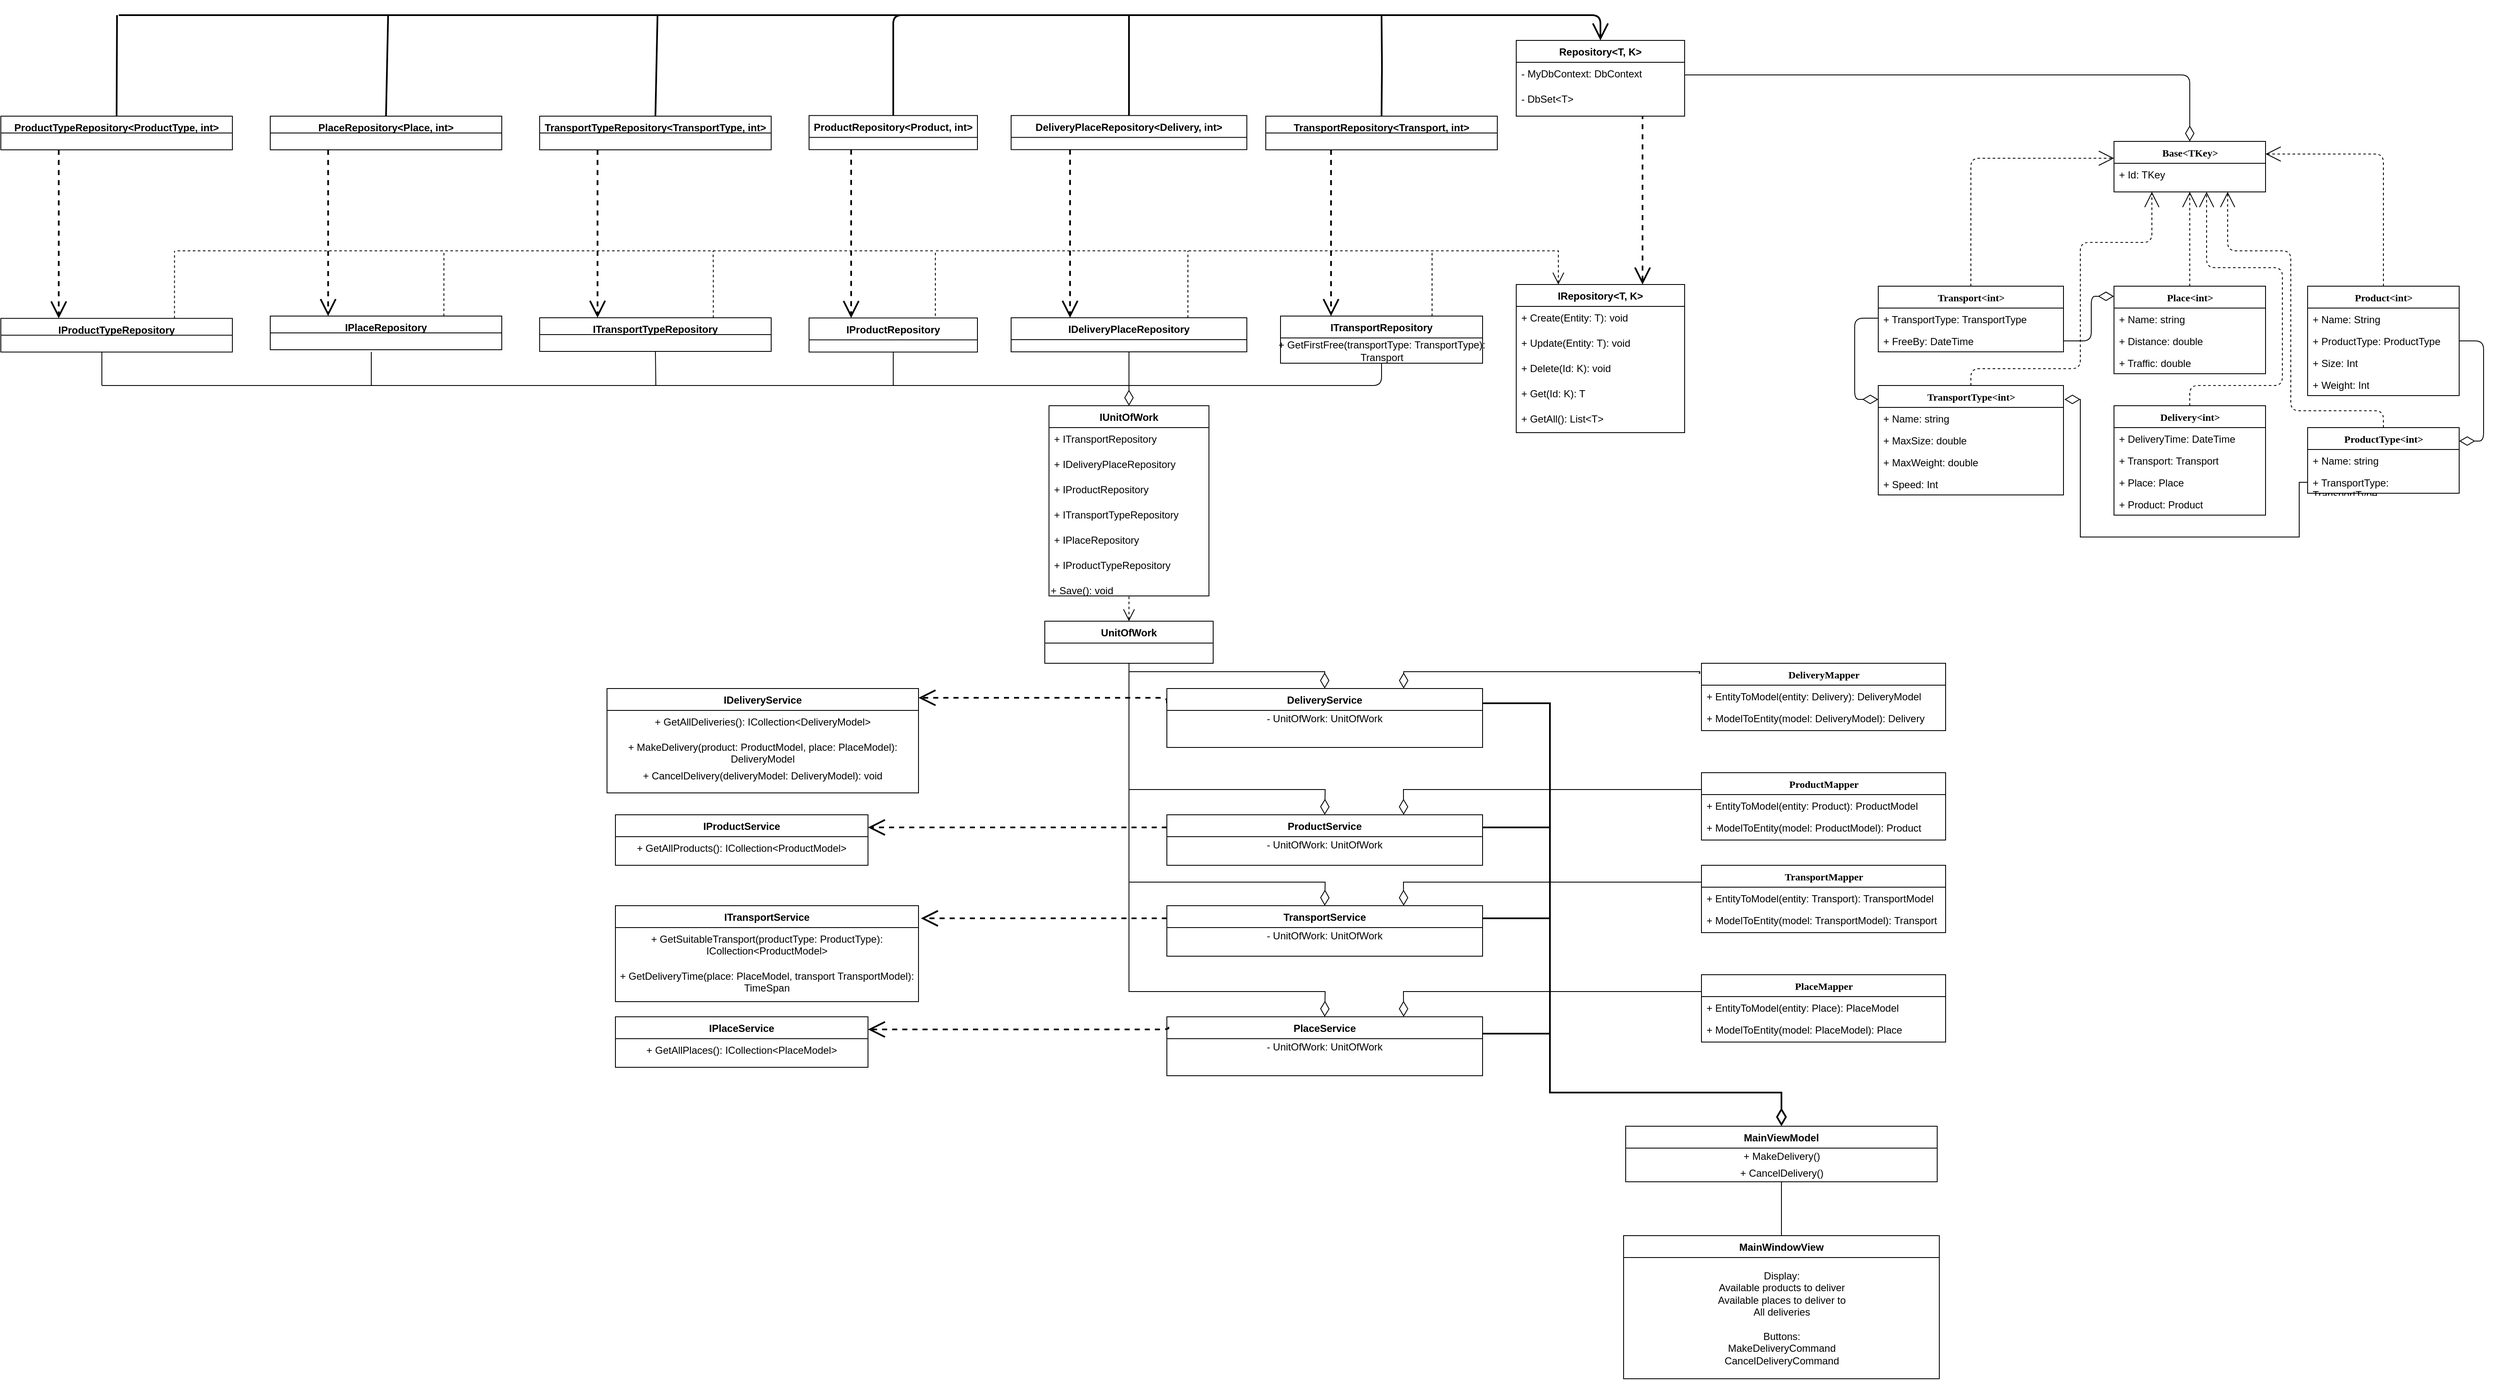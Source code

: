 <mxfile version="14.9.8" type="device"><diagram name="Page-1" id="9f46799a-70d6-7492-0946-bef42562c5a5"><mxGraphModel dx="3550" dy="764" grid="1" gridSize="10" guides="1" tooltips="1" connect="1" arrows="1" fold="1" page="1" pageScale="1" pageWidth="1100" pageHeight="850" background="none" math="0" shadow="0"><root><mxCell id="0"/><mxCell id="1" parent="0"/><mxCell id="CszDxVDu-EJz-uLOIOph-14" style="edgeStyle=orthogonalEdgeStyle;rounded=0;orthogonalLoop=1;jettySize=auto;html=1;exitX=0.5;exitY=0;exitDx=0;exitDy=0;entryX=0.5;entryY=1;entryDx=0;entryDy=0;startArrow=diamondThin;startFill=0;endArrow=open;endFill=0;" parent="1" edge="1"><mxGeometry relative="1" as="geometry"><mxPoint x="-2005" y="460" as="targetPoint"/></mxGeometry></mxCell><mxCell id="F6Fm4Sf8Li331SLTaKln-48" style="edgeStyle=orthogonalEdgeStyle;rounded=1;orthogonalLoop=1;jettySize=auto;html=1;startArrow=diamondThin;startFill=0;endArrow=none;endFill=0;startSize=16;endSize=16;strokeWidth=1;entryX=1;entryY=0.5;entryDx=0;entryDy=0;" parent="1" source="78961159f06e98e8-43" target="F6Fm4Sf8Li331SLTaKln-41" edge="1"><mxGeometry relative="1" as="geometry"><mxPoint x="600" y="260" as="targetPoint"/></mxGeometry></mxCell><mxCell id="78961159f06e98e8-43" value="Base&amp;lt;TKey&amp;gt;" style="swimlane;html=1;fontStyle=1;align=center;verticalAlign=top;childLayout=stackLayout;horizontal=1;startSize=26;horizontalStack=0;resizeParent=1;resizeLast=0;collapsible=1;marginBottom=0;swimlaneFillColor=#ffffff;rounded=0;shadow=0;comic=0;labelBackgroundColor=none;strokeWidth=1;fillColor=none;fontFamily=Verdana;fontSize=12" parent="1" vertex="1"><mxGeometry x="510" y="310" width="180" height="60" as="geometry"/></mxCell><mxCell id="78961159f06e98e8-44" value="+ Id: TKey" style="text;html=1;strokeColor=none;fillColor=none;align=left;verticalAlign=top;spacingLeft=4;spacingRight=4;whiteSpace=wrap;overflow=hidden;rotatable=0;points=[[0,0.5],[1,0.5]];portConstraint=eastwest;" parent="78961159f06e98e8-43" vertex="1"><mxGeometry y="26" width="180" height="26" as="geometry"/></mxCell><mxCell id="78961159f06e98e8-56" value="&lt;i&gt;&lt;span style=&quot;font-weight: normal&quot;&gt;&lt;/span&gt;&lt;/i&gt;ProductType&amp;lt;int&amp;gt;" style="swimlane;html=1;fontStyle=1;align=center;verticalAlign=top;childLayout=stackLayout;horizontal=1;startSize=26;horizontalStack=0;resizeParent=1;resizeLast=0;collapsible=1;marginBottom=0;swimlaneFillColor=#ffffff;rounded=0;shadow=0;comic=0;labelBackgroundColor=none;strokeWidth=1;fillColor=none;fontFamily=Verdana;fontSize=12" parent="1" vertex="1"><mxGeometry x="740" y="650" width="180" height="78" as="geometry"><mxRectangle x="1000" y="510" width="170" height="26" as="alternateBounds"/></mxGeometry></mxCell><mxCell id="4Lwz7xThkwyXg-fqOXJr-8" value="+ Name: string" style="text;html=1;strokeColor=none;fillColor=none;align=left;verticalAlign=top;spacingLeft=4;spacingRight=4;whiteSpace=wrap;overflow=hidden;rotatable=0;points=[[0,0.5],[1,0.5]];portConstraint=eastwest;" parent="78961159f06e98e8-56" vertex="1"><mxGeometry y="26" width="180" height="26" as="geometry"/></mxCell><mxCell id="4Lwz7xThkwyXg-fqOXJr-9" value="+ TransportType: TransportType" style="text;html=1;strokeColor=none;fillColor=none;align=left;verticalAlign=top;spacingLeft=4;spacingRight=4;whiteSpace=wrap;overflow=hidden;rotatable=0;points=[[0,0.5],[1,0.5]];portConstraint=eastwest;" parent="78961159f06e98e8-56" vertex="1"><mxGeometry y="52" width="180" height="26" as="geometry"/></mxCell><mxCell id="78961159f06e98e8-128" style="edgeStyle=orthogonalEdgeStyle;html=1;labelBackgroundColor=none;startFill=0;startSize=8;endArrow=open;endFill=0;endSize=16;fontFamily=Verdana;fontSize=12;dashed=1;exitX=0.5;exitY=0;exitDx=0;exitDy=0;" parent="1" source="78961159f06e98e8-82" target="78961159f06e98e8-43" edge="1"><mxGeometry relative="1" as="geometry"><Array as="points"><mxPoint x="340" y="330"/></Array></mxGeometry></mxCell><mxCell id="78961159f06e98e8-82" value="Transport&amp;lt;int&amp;gt;" style="swimlane;html=1;fontStyle=1;align=center;verticalAlign=top;childLayout=stackLayout;horizontal=1;startSize=26;horizontalStack=0;resizeParent=1;resizeLast=0;collapsible=1;marginBottom=0;swimlaneFillColor=#ffffff;rounded=0;shadow=0;comic=0;labelBackgroundColor=none;strokeWidth=1;fillColor=none;fontFamily=Verdana;fontSize=12" parent="1" vertex="1"><mxGeometry x="230" y="482" width="220" height="78" as="geometry"/></mxCell><mxCell id="78961159f06e98e8-83" value="+ TransportType: TransportType" style="text;html=1;strokeColor=none;fillColor=none;align=left;verticalAlign=top;spacingLeft=4;spacingRight=4;whiteSpace=wrap;overflow=hidden;rotatable=0;points=[[0,0.5],[1,0.5]];portConstraint=eastwest;" parent="78961159f06e98e8-82" vertex="1"><mxGeometry y="26" width="220" height="26" as="geometry"/></mxCell><mxCell id="CszDxVDu-EJz-uLOIOph-9" value="+ FreeBy: DateTime" style="text;html=1;strokeColor=none;fillColor=none;align=left;verticalAlign=top;spacingLeft=4;spacingRight=4;whiteSpace=wrap;overflow=hidden;rotatable=0;points=[[0,0.5],[1,0.5]];portConstraint=eastwest;" parent="78961159f06e98e8-82" vertex="1"><mxGeometry y="52" width="220" height="26" as="geometry"/></mxCell><mxCell id="78961159f06e98e8-127" style="edgeStyle=orthogonalEdgeStyle;html=1;labelBackgroundColor=none;startFill=0;startSize=8;endArrow=open;endFill=0;endSize=16;fontFamily=Verdana;fontSize=12;dashed=1;entryX=1;entryY=0.25;entryDx=0;entryDy=0;" parent="1" source="78961159f06e98e8-95" target="78961159f06e98e8-43" edge="1"><mxGeometry relative="1" as="geometry"><Array as="points"><mxPoint x="830" y="325"/></Array></mxGeometry></mxCell><mxCell id="78961159f06e98e8-95" value="Product&amp;lt;int&amp;gt;" style="swimlane;html=1;fontStyle=1;align=center;verticalAlign=top;childLayout=stackLayout;horizontal=1;startSize=26;horizontalStack=0;resizeParent=1;resizeLast=0;collapsible=1;marginBottom=0;swimlaneFillColor=#ffffff;rounded=0;shadow=0;comic=0;labelBackgroundColor=none;strokeWidth=1;fillColor=none;fontFamily=Verdana;fontSize=12" parent="1" vertex="1"><mxGeometry x="740" y="482" width="180" height="130" as="geometry"/></mxCell><mxCell id="78961159f06e98e8-96" value="+ Name: String" style="text;html=1;strokeColor=none;fillColor=none;align=left;verticalAlign=top;spacingLeft=4;spacingRight=4;whiteSpace=wrap;overflow=hidden;rotatable=0;points=[[0,0.5],[1,0.5]];portConstraint=eastwest;" parent="78961159f06e98e8-95" vertex="1"><mxGeometry y="26" width="180" height="26" as="geometry"/></mxCell><mxCell id="F6Fm4Sf8Li331SLTaKln-7" value="+ ProductType: ProductType" style="text;html=1;strokeColor=none;fillColor=none;align=left;verticalAlign=top;spacingLeft=4;spacingRight=4;whiteSpace=wrap;overflow=hidden;rotatable=0;points=[[0,0.5],[1,0.5]];portConstraint=eastwest;" parent="78961159f06e98e8-95" vertex="1"><mxGeometry y="52" width="180" height="26" as="geometry"/></mxCell><mxCell id="78961159f06e98e8-97" value="+ Size: Int" style="text;html=1;strokeColor=none;fillColor=none;align=left;verticalAlign=top;spacingLeft=4;spacingRight=4;whiteSpace=wrap;overflow=hidden;rotatable=0;points=[[0,0.5],[1,0.5]];portConstraint=eastwest;" parent="78961159f06e98e8-95" vertex="1"><mxGeometry y="78" width="180" height="26" as="geometry"/></mxCell><mxCell id="78961159f06e98e8-98" value="+ Weight: Int" style="text;html=1;strokeColor=none;fillColor=none;align=left;verticalAlign=top;spacingLeft=4;spacingRight=4;whiteSpace=wrap;overflow=hidden;rotatable=0;points=[[0,0.5],[1,0.5]];portConstraint=eastwest;" parent="78961159f06e98e8-95" vertex="1"><mxGeometry y="104" width="180" height="26" as="geometry"/></mxCell><mxCell id="F6Fm4Sf8Li331SLTaKln-13" style="edgeStyle=orthogonalEdgeStyle;rounded=1;orthogonalLoop=1;jettySize=auto;html=1;startArrow=diamondThin;startFill=0;endSize=16;endArrow=none;endFill=0;startSize=16;exitX=1.006;exitY=0.123;exitDx=0;exitDy=0;exitPerimeter=0;entryX=1;entryY=0.5;entryDx=0;entryDy=0;" parent="1" target="F6Fm4Sf8Li331SLTaKln-7" edge="1"><mxGeometry relative="1" as="geometry"><mxPoint x="920.08" y="665.99" as="sourcePoint"/><mxPoint x="919" y="521" as="targetPoint"/><Array as="points"><mxPoint x="949" y="666"/><mxPoint x="949" y="547"/></Array></mxGeometry></mxCell><mxCell id="F6Fm4Sf8Li331SLTaKln-24" style="edgeStyle=orthogonalEdgeStyle;rounded=1;orthogonalLoop=1;jettySize=auto;html=1;startArrow=diamondThin;startFill=0;endArrow=none;endFill=0;startSize=16;endSize=16;exitX=0;exitY=0.127;exitDx=0;exitDy=0;exitPerimeter=0;" parent="1" source="F6Fm4Sf8Li331SLTaKln-17" edge="1"><mxGeometry relative="1" as="geometry"><mxPoint x="251" y="744" as="sourcePoint"/><mxPoint x="230" y="520" as="targetPoint"/><Array as="points"><mxPoint x="202" y="617"/><mxPoint x="202" y="520"/></Array></mxGeometry></mxCell><mxCell id="F6Fm4Sf8Li331SLTaKln-17" value="&lt;i&gt;&lt;span style=&quot;font-weight: normal&quot;&gt;&lt;/span&gt;&lt;/i&gt;TransportType&amp;lt;int&amp;gt;" style="swimlane;html=1;fontStyle=1;align=center;verticalAlign=top;childLayout=stackLayout;horizontal=1;startSize=26;horizontalStack=0;resizeParent=1;resizeLast=0;collapsible=1;marginBottom=0;swimlaneFillColor=#ffffff;rounded=0;shadow=0;comic=0;labelBackgroundColor=none;strokeWidth=1;fillColor=none;fontFamily=Verdana;fontSize=12" parent="1" vertex="1"><mxGeometry x="230" y="600" width="220" height="130" as="geometry"><mxRectangle x="1000" y="510" width="170" height="26" as="alternateBounds"/></mxGeometry></mxCell><mxCell id="4Lwz7xThkwyXg-fqOXJr-11" value="+ Name: string" style="text;html=1;strokeColor=none;fillColor=none;align=left;verticalAlign=top;spacingLeft=4;spacingRight=4;whiteSpace=wrap;overflow=hidden;rotatable=0;points=[[0,0.5],[1,0.5]];portConstraint=eastwest;" parent="F6Fm4Sf8Li331SLTaKln-17" vertex="1"><mxGeometry y="26" width="220" height="26" as="geometry"/></mxCell><mxCell id="4Lwz7xThkwyXg-fqOXJr-6" value="+ MaxSize: double" style="text;html=1;strokeColor=none;fillColor=none;align=left;verticalAlign=top;spacingLeft=4;spacingRight=4;whiteSpace=wrap;overflow=hidden;rotatable=0;points=[[0,0.5],[1,0.5]];portConstraint=eastwest;" parent="F6Fm4Sf8Li331SLTaKln-17" vertex="1"><mxGeometry y="52" width="220" height="26" as="geometry"/></mxCell><mxCell id="4Lwz7xThkwyXg-fqOXJr-4" value="+ MaxWeight: double" style="text;html=1;strokeColor=none;fillColor=none;align=left;verticalAlign=top;spacingLeft=4;spacingRight=4;whiteSpace=wrap;overflow=hidden;rotatable=0;points=[[0,0.5],[1,0.5]];portConstraint=eastwest;" parent="F6Fm4Sf8Li331SLTaKln-17" vertex="1"><mxGeometry y="78" width="220" height="26" as="geometry"/></mxCell><mxCell id="4Lwz7xThkwyXg-fqOXJr-5" value="+ Speed: Int" style="text;html=1;strokeColor=none;fillColor=none;align=left;verticalAlign=top;spacingLeft=4;spacingRight=4;whiteSpace=wrap;overflow=hidden;rotatable=0;points=[[0,0.5],[1,0.5]];portConstraint=eastwest;" parent="F6Fm4Sf8Li331SLTaKln-17" vertex="1"><mxGeometry y="104" width="220" height="26" as="geometry"/></mxCell><mxCell id="F6Fm4Sf8Li331SLTaKln-32" style="edgeStyle=orthogonalEdgeStyle;rounded=1;orthogonalLoop=1;jettySize=auto;html=1;exitX=0.5;exitY=0;exitDx=0;exitDy=0;startArrow=none;startFill=0;endArrow=open;endFill=0;startSize=16;endSize=16;dashed=1;" parent="1" source="F6Fm4Sf8Li331SLTaKln-25" edge="1"><mxGeometry relative="1" as="geometry"><mxPoint x="600" y="370" as="targetPoint"/><Array as="points"><mxPoint x="600" y="390"/><mxPoint x="600" y="390"/></Array></mxGeometry></mxCell><mxCell id="F6Fm4Sf8Li331SLTaKln-39" style="edgeStyle=orthogonalEdgeStyle;rounded=1;orthogonalLoop=1;jettySize=auto;html=1;startArrow=diamondThin;startFill=0;endArrow=none;endFill=0;startSize=16;endSize=16;strokeWidth=1;exitX=-0.017;exitY=0.154;exitDx=0;exitDy=0;exitPerimeter=0;" parent="1" edge="1"><mxGeometry relative="1" as="geometry"><mxPoint x="450" y="547" as="targetPoint"/><mxPoint x="509.94" y="494.012" as="sourcePoint"/><Array as="points"><mxPoint x="483" y="494"/><mxPoint x="483" y="547"/></Array></mxGeometry></mxCell><mxCell id="F6Fm4Sf8Li331SLTaKln-25" value="Place&amp;lt;int&amp;gt;" style="swimlane;html=1;fontStyle=1;align=center;verticalAlign=top;childLayout=stackLayout;horizontal=1;startSize=26;horizontalStack=0;resizeParent=1;resizeLast=0;collapsible=1;marginBottom=0;swimlaneFillColor=#ffffff;rounded=0;shadow=0;comic=0;labelBackgroundColor=none;strokeWidth=1;fillColor=none;fontFamily=Verdana;fontSize=12" parent="1" vertex="1"><mxGeometry x="510" y="482" width="180" height="104" as="geometry"/></mxCell><mxCell id="4Lwz7xThkwyXg-fqOXJr-7" value="+ Name: string" style="text;html=1;strokeColor=none;fillColor=none;align=left;verticalAlign=top;spacingLeft=4;spacingRight=4;whiteSpace=wrap;overflow=hidden;rotatable=0;points=[[0,0.5],[1,0.5]];portConstraint=eastwest;" parent="F6Fm4Sf8Li331SLTaKln-25" vertex="1"><mxGeometry y="26" width="180" height="26" as="geometry"/></mxCell><mxCell id="F6Fm4Sf8Li331SLTaKln-26" value="+ Distance: double" style="text;html=1;strokeColor=none;fillColor=none;align=left;verticalAlign=top;spacingLeft=4;spacingRight=4;whiteSpace=wrap;overflow=hidden;rotatable=0;points=[[0,0.5],[1,0.5]];portConstraint=eastwest;" parent="F6Fm4Sf8Li331SLTaKln-25" vertex="1"><mxGeometry y="52" width="180" height="26" as="geometry"/></mxCell><mxCell id="F6Fm4Sf8Li331SLTaKln-27" value="+ Traffic: double" style="text;html=1;strokeColor=none;fillColor=none;align=left;verticalAlign=top;spacingLeft=4;spacingRight=4;whiteSpace=wrap;overflow=hidden;rotatable=0;points=[[0,0.5],[1,0.5]];portConstraint=eastwest;" parent="F6Fm4Sf8Li331SLTaKln-25" vertex="1"><mxGeometry y="78" width="180" height="26" as="geometry"/></mxCell><mxCell id="F6Fm4Sf8Li331SLTaKln-40" value="Repository&lt;T, K&gt;" style="swimlane;fontStyle=1;align=center;verticalAlign=top;childLayout=stackLayout;horizontal=1;startSize=26;horizontalStack=0;resizeParent=1;resizeLast=0;collapsible=1;marginBottom=0;rounded=0;shadow=0;strokeWidth=1;" parent="1" vertex="1"><mxGeometry x="-200" y="190" width="200" height="90" as="geometry"><mxRectangle x="340" y="380" width="170" height="26" as="alternateBounds"/></mxGeometry></mxCell><mxCell id="F6Fm4Sf8Li331SLTaKln-41" value="- MyDbContext: DbContext" style="text;align=left;verticalAlign=top;spacingLeft=4;spacingRight=4;overflow=hidden;rotatable=0;points=[[0,0.5],[1,0.5]];portConstraint=eastwest;" parent="F6Fm4Sf8Li331SLTaKln-40" vertex="1"><mxGeometry y="26" width="200" height="30" as="geometry"/></mxCell><mxCell id="4Lwz7xThkwyXg-fqOXJr-1" value="- DbSet&lt;T&gt;" style="text;align=left;verticalAlign=top;spacingLeft=4;spacingRight=4;overflow=hidden;rotatable=0;points=[[0,0.5],[1,0.5]];portConstraint=eastwest;" parent="F6Fm4Sf8Li331SLTaKln-40" vertex="1"><mxGeometry y="56" width="200" height="30" as="geometry"/></mxCell><mxCell id="F6Fm4Sf8Li331SLTaKln-73" style="edgeStyle=orthogonalEdgeStyle;rounded=0;orthogonalLoop=1;jettySize=auto;html=1;startArrow=open;startFill=0;endArrow=none;endFill=0;startSize=16;endSize=16;strokeWidth=2;exitX=0.75;exitY=0;exitDx=0;exitDy=0;entryX=0.75;entryY=1;entryDx=0;entryDy=0;dashed=1;" parent="1" source="F6Fm4Sf8Li331SLTaKln-49" target="F6Fm4Sf8Li331SLTaKln-40" edge="1"><mxGeometry relative="1" as="geometry"><mxPoint x="-30" y="470" as="sourcePoint"/><mxPoint x="-60" y="440" as="targetPoint"/></mxGeometry></mxCell><mxCell id="F6Fm4Sf8Li331SLTaKln-74" style="edgeStyle=orthogonalEdgeStyle;rounded=0;orthogonalLoop=1;jettySize=auto;html=1;exitX=0.25;exitY=0;exitDx=0;exitDy=0;startArrow=open;startFill=0;endArrow=none;endFill=0;startSize=12;endSize=16;strokeWidth=1;entryX=0.75;entryY=0;entryDx=0;entryDy=0;dashed=1;" parent="1" source="F6Fm4Sf8Li331SLTaKln-49" target="F6Fm4Sf8Li331SLTaKln-62" edge="1"><mxGeometry relative="1" as="geometry"><mxPoint x="-910" y="460" as="targetPoint"/><Array as="points"><mxPoint x="-150" y="440"/><mxPoint x="-890" y="440"/></Array></mxGeometry></mxCell><mxCell id="F6Fm4Sf8Li331SLTaKln-49" value="IRepository&lt;T, K&gt;" style="swimlane;fontStyle=1;align=center;verticalAlign=top;childLayout=stackLayout;horizontal=1;startSize=26;horizontalStack=0;resizeParent=1;resizeLast=0;collapsible=1;marginBottom=0;rounded=0;shadow=0;strokeWidth=1;" parent="1" vertex="1"><mxGeometry x="-200" y="480" width="200" height="176" as="geometry"><mxRectangle x="340" y="380" width="170" height="26" as="alternateBounds"/></mxGeometry></mxCell><mxCell id="F6Fm4Sf8Li331SLTaKln-51" value="+ Create(Entity: T): void" style="text;align=left;verticalAlign=top;spacingLeft=4;spacingRight=4;overflow=hidden;rotatable=0;points=[[0,0.5],[1,0.5]];portConstraint=eastwest;" parent="F6Fm4Sf8Li331SLTaKln-49" vertex="1"><mxGeometry y="26" width="200" height="30" as="geometry"/></mxCell><mxCell id="F6Fm4Sf8Li331SLTaKln-52" value="+ Update(Entity: T): void" style="text;align=left;verticalAlign=top;spacingLeft=4;spacingRight=4;overflow=hidden;rotatable=0;points=[[0,0.5],[1,0.5]];portConstraint=eastwest;" parent="F6Fm4Sf8Li331SLTaKln-49" vertex="1"><mxGeometry y="56" width="200" height="30" as="geometry"/></mxCell><mxCell id="F6Fm4Sf8Li331SLTaKln-53" value="+ Delete(Id: K): void" style="text;align=left;verticalAlign=top;spacingLeft=4;spacingRight=4;overflow=hidden;rotatable=0;points=[[0,0.5],[1,0.5]];portConstraint=eastwest;" parent="F6Fm4Sf8Li331SLTaKln-49" vertex="1"><mxGeometry y="86" width="200" height="30" as="geometry"/></mxCell><mxCell id="F6Fm4Sf8Li331SLTaKln-54" value="+ Get(Id: K): T" style="text;align=left;verticalAlign=top;spacingLeft=4;spacingRight=4;overflow=hidden;rotatable=0;points=[[0,0.5],[1,0.5]];portConstraint=eastwest;" parent="F6Fm4Sf8Li331SLTaKln-49" vertex="1"><mxGeometry y="116" width="200" height="30" as="geometry"/></mxCell><mxCell id="F6Fm4Sf8Li331SLTaKln-55" value="+ GetAll(): List&lt;T&gt;" style="text;align=left;verticalAlign=top;spacingLeft=4;spacingRight=4;overflow=hidden;rotatable=0;points=[[0,0.5],[1,0.5]];portConstraint=eastwest;" parent="F6Fm4Sf8Li331SLTaKln-49" vertex="1"><mxGeometry y="146" width="200" height="30" as="geometry"/></mxCell><mxCell id="F6Fm4Sf8Li331SLTaKln-76" style="edgeStyle=orthogonalEdgeStyle;rounded=0;orthogonalLoop=1;jettySize=auto;html=1;exitX=0.75;exitY=0;exitDx=0;exitDy=0;startArrow=none;startFill=0;endArrow=none;endFill=0;startSize=16;endSize=16;strokeWidth=1;dashed=1;" parent="1" source="F6Fm4Sf8Li331SLTaKln-58" edge="1"><mxGeometry relative="1" as="geometry"><mxPoint x="-300" y="440" as="targetPoint"/></mxGeometry></mxCell><mxCell id="F6Fm4Sf8Li331SLTaKln-58" value="ITransportRepository" style="swimlane;fontStyle=1;align=center;verticalAlign=top;childLayout=stackLayout;horizontal=1;startSize=26;horizontalStack=0;resizeParent=1;resizeLast=0;collapsible=1;marginBottom=0;rounded=0;shadow=0;strokeWidth=1;" parent="1" vertex="1"><mxGeometry x="-480" y="517.5" width="240" height="56" as="geometry"><mxRectangle x="340" y="380" width="170" height="26" as="alternateBounds"/></mxGeometry></mxCell><mxCell id="4Lwz7xThkwyXg-fqOXJr-23" value="&lt;div&gt;+ GetFirstFree(transportType: TransportType):&lt;/div&gt;&lt;div&gt;Transport&lt;/div&gt;" style="text;html=1;align=center;verticalAlign=middle;resizable=0;points=[];autosize=1;strokeColor=none;" parent="F6Fm4Sf8Li331SLTaKln-58" vertex="1"><mxGeometry y="26" width="240" height="30" as="geometry"/></mxCell><mxCell id="F6Fm4Sf8Li331SLTaKln-75" style="edgeStyle=orthogonalEdgeStyle;rounded=0;orthogonalLoop=1;jettySize=auto;html=1;startArrow=none;startFill=0;endArrow=none;endFill=0;startSize=16;endSize=16;strokeWidth=1;exitX=0.75;exitY=0;exitDx=0;exitDy=0;dashed=1;" parent="1" source="F6Fm4Sf8Li331SLTaKln-60" edge="1"><mxGeometry relative="1" as="geometry"><mxPoint x="-590" y="440" as="targetPoint"/><Array as="points"><mxPoint x="-590" y="460"/></Array></mxGeometry></mxCell><mxCell id="F6Fm4Sf8Li331SLTaKln-60" value="IDeliveryPlaceRepository" style="swimlane;fontStyle=1;align=center;verticalAlign=top;childLayout=stackLayout;horizontal=1;startSize=26;horizontalStack=0;resizeParent=1;resizeLast=0;collapsible=1;marginBottom=0;rounded=0;shadow=0;strokeWidth=1;" parent="1" vertex="1"><mxGeometry x="-800" y="519.5" width="280" height="40.5" as="geometry"><mxRectangle x="340" y="380" width="170" height="26" as="alternateBounds"/></mxGeometry></mxCell><mxCell id="F6Fm4Sf8Li331SLTaKln-62" value="IProductRepository" style="swimlane;fontStyle=1;align=center;verticalAlign=top;childLayout=stackLayout;horizontal=1;startSize=26;horizontalStack=0;resizeParent=1;resizeLast=0;collapsible=1;marginBottom=0;rounded=0;shadow=0;strokeWidth=1;" parent="1" vertex="1"><mxGeometry x="-1040" y="519.75" width="200" height="40.5" as="geometry"><mxRectangle x="340" y="380" width="170" height="26" as="alternateBounds"/></mxGeometry></mxCell><mxCell id="F6Fm4Sf8Li331SLTaKln-67" style="edgeStyle=orthogonalEdgeStyle;rounded=1;orthogonalLoop=1;jettySize=auto;html=1;startArrow=none;startFill=0;endArrow=open;endFill=0;startSize=16;endSize=16;strokeWidth=2;dashed=1;entryX=0.25;entryY=0;entryDx=0;entryDy=0;" parent="1" target="F6Fm4Sf8Li331SLTaKln-58" edge="1"><mxGeometry relative="1" as="geometry"><mxPoint x="-370" y="490" as="targetPoint"/><mxPoint x="-420" y="320" as="sourcePoint"/><Array as="points"><mxPoint x="-420" y="350"/><mxPoint x="-420" y="350"/></Array></mxGeometry></mxCell><mxCell id="F6Fm4Sf8Li331SLTaKln-88" style="edgeStyle=orthogonalEdgeStyle;rounded=1;orthogonalLoop=1;jettySize=auto;html=1;startArrow=none;startFill=0;endArrow=none;endFill=0;startSize=16;endSize=12;strokeWidth=2;entryX=0.5;entryY=0;entryDx=0;entryDy=0;" parent="1" target="F6Fm4Sf8Li331SLTaKln-63" edge="1"><mxGeometry relative="1" as="geometry"><mxPoint x="-360" y="180" as="targetPoint"/><mxPoint x="-360" y="160" as="sourcePoint"/></mxGeometry></mxCell><mxCell id="F6Fm4Sf8Li331SLTaKln-63" value="TransportRepository&lt;Transport, int&gt;" style="swimlane;fontStyle=1;align=center;verticalAlign=top;childLayout=stackLayout;horizontal=1;startSize=20;horizontalStack=0;resizeParent=1;resizeLast=0;collapsible=1;marginBottom=0;rounded=0;shadow=0;strokeWidth=1;" parent="1" vertex="1"><mxGeometry x="-497.5" y="280" width="275" height="40" as="geometry"><mxRectangle x="340" y="380" width="170" height="26" as="alternateBounds"/></mxGeometry></mxCell><mxCell id="F6Fm4Sf8Li331SLTaKln-71" style="edgeStyle=orthogonalEdgeStyle;rounded=0;orthogonalLoop=1;jettySize=auto;html=1;startArrow=none;startFill=0;endArrow=open;endFill=0;startSize=16;endSize=16;strokeWidth=2;dashed=1;exitX=0.25;exitY=1;exitDx=0;exitDy=0;entryX=0.25;entryY=0;entryDx=0;entryDy=0;" parent="1" source="F6Fm4Sf8Li331SLTaKln-64" target="F6Fm4Sf8Li331SLTaKln-60" edge="1"><mxGeometry relative="1" as="geometry"><mxPoint x="-690" y="500" as="targetPoint"/></mxGeometry></mxCell><mxCell id="F6Fm4Sf8Li331SLTaKln-64" value="DeliveryPlaceRepository&lt;Delivery, int&gt;" style="swimlane;fontStyle=1;align=center;verticalAlign=top;childLayout=stackLayout;horizontal=1;startSize=26;horizontalStack=0;resizeParent=1;resizeLast=0;collapsible=1;marginBottom=0;rounded=0;shadow=0;strokeWidth=1;" parent="1" vertex="1"><mxGeometry x="-800" y="279.25" width="280" height="40.5" as="geometry"><mxRectangle x="340" y="380" width="170" height="26" as="alternateBounds"/></mxGeometry></mxCell><mxCell id="F6Fm4Sf8Li331SLTaKln-72" style="edgeStyle=orthogonalEdgeStyle;rounded=0;orthogonalLoop=1;jettySize=auto;html=1;entryX=0.25;entryY=0;entryDx=0;entryDy=0;dashed=1;startArrow=none;startFill=0;endArrow=open;endFill=0;startSize=16;endSize=16;strokeWidth=2;exitX=0.25;exitY=1;exitDx=0;exitDy=0;" parent="1" source="F6Fm4Sf8Li331SLTaKln-65" target="F6Fm4Sf8Li331SLTaKln-62" edge="1"><mxGeometry relative="1" as="geometry"/></mxCell><mxCell id="F6Fm4Sf8Li331SLTaKln-65" value="ProductRepository&lt;Product, int&gt;" style="swimlane;fontStyle=1;align=center;verticalAlign=top;childLayout=stackLayout;horizontal=1;startSize=26;horizontalStack=0;resizeParent=1;resizeLast=0;collapsible=1;marginBottom=0;rounded=0;shadow=0;strokeWidth=1;" parent="1" vertex="1"><mxGeometry x="-1040" y="279.25" width="200" height="40.5" as="geometry"><mxRectangle x="340" y="380" width="170" height="26" as="alternateBounds"/></mxGeometry></mxCell><mxCell id="F6Fm4Sf8Li331SLTaKln-66" style="edgeStyle=orthogonalEdgeStyle;rounded=1;orthogonalLoop=1;jettySize=auto;html=1;startArrow=open;startFill=0;endArrow=none;endFill=0;startSize=16;endSize=16;strokeWidth=2;" parent="1" source="F6Fm4Sf8Li331SLTaKln-40" edge="1"><mxGeometry x="-660" y="180" as="geometry"><mxPoint x="-360" y="160" as="targetPoint"/><Array as="points"><mxPoint x="-100" y="160"/><mxPoint x="-360" y="160"/></Array></mxGeometry></mxCell><mxCell id="F6Fm4Sf8Li331SLTaKln-68" value="" style="endArrow=none;html=1;startSize=16;endSize=16;strokeWidth=2;rounded=0;exitX=0.5;exitY=0;exitDx=0;exitDy=0;" parent="1" source="F6Fm4Sf8Li331SLTaKln-64" edge="1"><mxGeometry x="-660" y="180" width="50" height="50" as="geometry"><mxPoint x="-660" y="300" as="sourcePoint"/><mxPoint x="-350" y="160" as="targetPoint"/><Array as="points"><mxPoint x="-660" y="160"/><mxPoint x="-500" y="160"/></Array></mxGeometry></mxCell><mxCell id="F6Fm4Sf8Li331SLTaKln-70" value="" style="endArrow=none;html=1;startSize=16;endSize=16;strokeWidth=2;exitX=0.5;exitY=0;exitDx=0;exitDy=0;rounded=1;" parent="1" source="F6Fm4Sf8Li331SLTaKln-65" edge="1"><mxGeometry width="50" height="50" relative="1" as="geometry"><mxPoint x="-940" y="310" as="sourcePoint"/><mxPoint x="-660" y="160" as="targetPoint"/><Array as="points"><mxPoint x="-940" y="160"/></Array></mxGeometry></mxCell><mxCell id="F6Fm4Sf8Li331SLTaKln-81" style="edgeStyle=orthogonalEdgeStyle;rounded=0;orthogonalLoop=1;jettySize=auto;html=1;exitX=0.5;exitY=0;exitDx=0;exitDy=0;entryX=0.5;entryY=1;entryDx=0;entryDy=0;startArrow=diamondThin;startFill=0;endArrow=none;endFill=0;startSize=16;endSize=16;strokeWidth=1;" parent="1" source="F6Fm4Sf8Li331SLTaKln-77" target="F6Fm4Sf8Li331SLTaKln-60" edge="1"><mxGeometry relative="1" as="geometry"/></mxCell><mxCell id="F6Fm4Sf8Li331SLTaKln-77" value="IUnitOfWork" style="swimlane;fontStyle=1;align=center;verticalAlign=top;childLayout=stackLayout;horizontal=1;startSize=26;horizontalStack=0;resizeParent=1;resizeLast=0;collapsible=1;marginBottom=0;rounded=0;shadow=0;strokeWidth=1;" parent="1" vertex="1"><mxGeometry x="-755" y="624" width="190" height="226" as="geometry"><mxRectangle x="340" y="380" width="170" height="26" as="alternateBounds"/></mxGeometry></mxCell><mxCell id="F6Fm4Sf8Li331SLTaKln-78" value="+ ITransportRepository" style="text;align=left;verticalAlign=top;spacingLeft=4;spacingRight=4;overflow=hidden;rotatable=0;points=[[0,0.5],[1,0.5]];portConstraint=eastwest;" parent="F6Fm4Sf8Li331SLTaKln-77" vertex="1"><mxGeometry y="26" width="190" height="30" as="geometry"/></mxCell><mxCell id="F6Fm4Sf8Li331SLTaKln-79" value="+ IDeliveryPlaceRepository" style="text;align=left;verticalAlign=top;spacingLeft=4;spacingRight=4;overflow=hidden;rotatable=0;points=[[0,0.5],[1,0.5]];portConstraint=eastwest;" parent="F6Fm4Sf8Li331SLTaKln-77" vertex="1"><mxGeometry y="56" width="190" height="30" as="geometry"/></mxCell><mxCell id="F6Fm4Sf8Li331SLTaKln-80" value="+ IProductRepository" style="text;align=left;verticalAlign=top;spacingLeft=4;spacingRight=4;overflow=hidden;rotatable=0;points=[[0,0.5],[1,0.5]];portConstraint=eastwest;" parent="F6Fm4Sf8Li331SLTaKln-77" vertex="1"><mxGeometry y="86" width="190" height="30" as="geometry"/></mxCell><mxCell id="4Lwz7xThkwyXg-fqOXJr-141" value="+ ITransportTypeRepository" style="text;align=left;verticalAlign=top;spacingLeft=4;spacingRight=4;overflow=hidden;rotatable=0;points=[[0,0.5],[1,0.5]];portConstraint=eastwest;" parent="F6Fm4Sf8Li331SLTaKln-77" vertex="1"><mxGeometry y="116" width="190" height="30" as="geometry"/></mxCell><mxCell id="4Lwz7xThkwyXg-fqOXJr-142" value="+ IPlaceRepository" style="text;align=left;verticalAlign=top;spacingLeft=4;spacingRight=4;overflow=hidden;rotatable=0;points=[[0,0.5],[1,0.5]];portConstraint=eastwest;" parent="F6Fm4Sf8Li331SLTaKln-77" vertex="1"><mxGeometry y="146" width="190" height="30" as="geometry"/></mxCell><mxCell id="4Lwz7xThkwyXg-fqOXJr-143" value="+ IProductTypeRepository" style="text;align=left;verticalAlign=top;spacingLeft=4;spacingRight=4;overflow=hidden;rotatable=0;points=[[0,0.5],[1,0.5]];portConstraint=eastwest;" parent="F6Fm4Sf8Li331SLTaKln-77" vertex="1"><mxGeometry y="176" width="190" height="30" as="geometry"/></mxCell><mxCell id="4Lwz7xThkwyXg-fqOXJr-24" value="+ Save(): void" style="text;html=1;strokeColor=none;fillColor=none;align=left;verticalAlign=top;whiteSpace=wrap;rounded=0;" parent="F6Fm4Sf8Li331SLTaKln-77" vertex="1"><mxGeometry y="206" width="190" height="20" as="geometry"/></mxCell><mxCell id="F6Fm4Sf8Li331SLTaKln-83" value="" style="endArrow=none;html=1;startSize=12;endSize=16;strokeWidth=1;entryX=0.5;entryY=1;entryDx=0;entryDy=0;endFill=0;startArrow=none;startFill=0;" parent="1" target="F6Fm4Sf8Li331SLTaKln-58" edge="1"><mxGeometry width="50" height="50" relative="1" as="geometry"><mxPoint x="-660" y="600" as="sourcePoint"/><mxPoint x="-360" y="600" as="targetPoint"/><Array as="points"><mxPoint x="-360" y="600"/></Array></mxGeometry></mxCell><mxCell id="F6Fm4Sf8Li331SLTaKln-84" value="" style="endArrow=none;html=1;startSize=12;endSize=16;strokeWidth=1;entryX=0.5;entryY=1;entryDx=0;entryDy=0;endFill=0;startArrow=none;startFill=0;rounded=0;" parent="1" target="F6Fm4Sf8Li331SLTaKln-62" edge="1"><mxGeometry width="50" height="50" relative="1" as="geometry"><mxPoint x="-660" y="600" as="sourcePoint"/><mxPoint x="-940" y="600" as="targetPoint"/><Array as="points"><mxPoint x="-940" y="600"/></Array></mxGeometry></mxCell><mxCell id="F6Fm4Sf8Li331SLTaKln-87" style="edgeStyle=orthogonalEdgeStyle;rounded=0;orthogonalLoop=1;jettySize=auto;html=1;dashed=1;startArrow=open;startFill=0;endArrow=none;endFill=0;startSize=12;endSize=12;strokeWidth=1;" parent="1" source="F6Fm4Sf8Li331SLTaKln-86" edge="1"><mxGeometry relative="1" as="geometry"><Array as="points"><mxPoint x="-660" y="860"/></Array><mxPoint x="-660" y="850" as="targetPoint"/></mxGeometry></mxCell><mxCell id="F6Fm4Sf8Li331SLTaKln-86" value="UnitOfWork" style="swimlane;fontStyle=1;align=center;verticalAlign=top;childLayout=stackLayout;horizontal=1;startSize=26;horizontalStack=0;resizeParent=1;resizeLast=0;collapsible=1;marginBottom=0;rounded=0;shadow=0;strokeWidth=1;" parent="1" vertex="1"><mxGeometry x="-760" y="880" width="200" height="50" as="geometry"><mxRectangle x="340" y="380" width="170" height="26" as="alternateBounds"/></mxGeometry></mxCell><mxCell id="4Lwz7xThkwyXg-fqOXJr-2" style="edgeStyle=orthogonalEdgeStyle;html=1;labelBackgroundColor=none;startFill=0;startSize=8;endArrow=open;endFill=0;endSize=16;fontFamily=Verdana;fontSize=12;dashed=1;exitX=0.5;exitY=0;exitDx=0;exitDy=0;entryX=0.25;entryY=1;entryDx=0;entryDy=0;" parent="1" source="F6Fm4Sf8Li331SLTaKln-17" target="78961159f06e98e8-43" edge="1"><mxGeometry relative="1" as="geometry"><Array as="points"><mxPoint x="340" y="580"/><mxPoint x="470" y="580"/><mxPoint x="470" y="430"/><mxPoint x="555" y="430"/></Array><mxPoint x="350" y="492" as="sourcePoint"/><mxPoint x="470" y="430" as="targetPoint"/></mxGeometry></mxCell><mxCell id="4Lwz7xThkwyXg-fqOXJr-3" style="edgeStyle=orthogonalEdgeStyle;html=1;labelBackgroundColor=none;startFill=0;startSize=8;endArrow=open;endFill=0;endSize=16;fontFamily=Verdana;fontSize=12;dashed=1;exitX=0.5;exitY=0;exitDx=0;exitDy=0;entryX=0.75;entryY=1;entryDx=0;entryDy=0;" parent="1" source="78961159f06e98e8-56" target="78961159f06e98e8-43" edge="1"><mxGeometry relative="1" as="geometry"><Array as="points"><mxPoint x="830" y="630"/><mxPoint x="720" y="630"/><mxPoint x="720" y="440"/><mxPoint x="645" y="440"/></Array><mxPoint x="350" y="740" as="sourcePoint"/><mxPoint x="565" y="380" as="targetPoint"/></mxGeometry></mxCell><mxCell id="4Lwz7xThkwyXg-fqOXJr-10" style="edgeStyle=orthogonalEdgeStyle;rounded=0;orthogonalLoop=1;jettySize=auto;html=1;exitX=0;exitY=0.5;exitDx=0;exitDy=0;entryX=1.005;entryY=0.127;entryDx=0;entryDy=0;entryPerimeter=0;endArrow=diamondThin;endFill=0;endSize=16;" parent="1" source="4Lwz7xThkwyXg-fqOXJr-9" target="F6Fm4Sf8Li331SLTaKln-17" edge="1"><mxGeometry relative="1" as="geometry"><Array as="points"><mxPoint x="730" y="715"/><mxPoint x="730" y="780"/><mxPoint x="470" y="780"/><mxPoint x="470" y="617"/></Array></mxGeometry></mxCell><mxCell id="4Lwz7xThkwyXg-fqOXJr-21" style="edgeStyle=orthogonalEdgeStyle;rounded=1;orthogonalLoop=1;jettySize=auto;html=1;endArrow=open;endFill=0;endSize=16;dashed=1;exitX=0.5;exitY=0;exitDx=0;exitDy=0;" parent="1" source="4Lwz7xThkwyXg-fqOXJr-12" edge="1"><mxGeometry relative="1" as="geometry"><mxPoint x="620" y="370" as="targetPoint"/><Array as="points"><mxPoint x="600" y="600"/><mxPoint x="710" y="600"/><mxPoint x="710" y="460"/><mxPoint x="620" y="460"/></Array></mxGeometry></mxCell><mxCell id="4Lwz7xThkwyXg-fqOXJr-12" value="Delivery&amp;lt;int&amp;gt;" style="swimlane;html=1;fontStyle=1;align=center;verticalAlign=top;childLayout=stackLayout;horizontal=1;startSize=26;horizontalStack=0;resizeParent=1;resizeLast=0;collapsible=1;marginBottom=0;swimlaneFillColor=#ffffff;rounded=0;shadow=0;comic=0;labelBackgroundColor=none;strokeWidth=1;fillColor=none;fontFamily=Verdana;fontSize=12" parent="1" vertex="1"><mxGeometry x="510" y="624" width="180" height="130" as="geometry"/></mxCell><mxCell id="4Lwz7xThkwyXg-fqOXJr-13" value="+ DeliveryTime: DateTime" style="text;html=1;strokeColor=none;fillColor=none;align=left;verticalAlign=top;spacingLeft=4;spacingRight=4;whiteSpace=wrap;overflow=hidden;rotatable=0;points=[[0,0.5],[1,0.5]];portConstraint=eastwest;" parent="4Lwz7xThkwyXg-fqOXJr-12" vertex="1"><mxGeometry y="26" width="180" height="26" as="geometry"/></mxCell><mxCell id="4Lwz7xThkwyXg-fqOXJr-20" value="+ Transport: Transport" style="text;html=1;strokeColor=none;fillColor=none;align=left;verticalAlign=top;spacingLeft=4;spacingRight=4;whiteSpace=wrap;overflow=hidden;rotatable=0;points=[[0,0.5],[1,0.5]];portConstraint=eastwest;" parent="4Lwz7xThkwyXg-fqOXJr-12" vertex="1"><mxGeometry y="52" width="180" height="26" as="geometry"/></mxCell><mxCell id="4Lwz7xThkwyXg-fqOXJr-14" value="+ Place: Place" style="text;html=1;strokeColor=none;fillColor=none;align=left;verticalAlign=top;spacingLeft=4;spacingRight=4;whiteSpace=wrap;overflow=hidden;rotatable=0;points=[[0,0.5],[1,0.5]];portConstraint=eastwest;" parent="4Lwz7xThkwyXg-fqOXJr-12" vertex="1"><mxGeometry y="78" width="180" height="26" as="geometry"/></mxCell><mxCell id="4Lwz7xThkwyXg-fqOXJr-15" value="+ Product: Product" style="text;html=1;strokeColor=none;fillColor=none;align=left;verticalAlign=top;spacingLeft=4;spacingRight=4;whiteSpace=wrap;overflow=hidden;rotatable=0;points=[[0,0.5],[1,0.5]];portConstraint=eastwest;" parent="4Lwz7xThkwyXg-fqOXJr-12" vertex="1"><mxGeometry y="104" width="180" height="26" as="geometry"/></mxCell><mxCell id="4Lwz7xThkwyXg-fqOXJr-25" value="IDeliveryService" style="swimlane;fontStyle=1;align=center;verticalAlign=top;childLayout=stackLayout;horizontal=1;startSize=26;horizontalStack=0;resizeParent=1;resizeLast=0;collapsible=1;marginBottom=0;rounded=0;shadow=0;strokeWidth=1;" parent="1" vertex="1"><mxGeometry x="-1280" y="960" width="370" height="124" as="geometry"><mxRectangle x="340" y="380" width="170" height="26" as="alternateBounds"/></mxGeometry></mxCell><mxCell id="4Lwz7xThkwyXg-fqOXJr-27" value="+ GetAllDeliveries(): ICollection&lt;DeliveryModel&gt;" style="text;align=center;verticalAlign=top;spacingLeft=4;spacingRight=4;overflow=hidden;rotatable=0;points=[[0,0.5],[1,0.5]];portConstraint=eastwest;" parent="4Lwz7xThkwyXg-fqOXJr-25" vertex="1"><mxGeometry y="26" width="370" height="30" as="geometry"/></mxCell><mxCell id="4Lwz7xThkwyXg-fqOXJr-26" value="+ MakeDelivery(product: ProductModel, place: PlaceModel): DeliveryModel" style="text;align=center;verticalAlign=top;spacingLeft=4;spacingRight=4;overflow=hidden;rotatable=0;points=[[0,0.5],[1,0.5]];portConstraint=eastwest;whiteSpace=wrap;" parent="4Lwz7xThkwyXg-fqOXJr-25" vertex="1"><mxGeometry y="56" width="370" height="34" as="geometry"/></mxCell><mxCell id="dDv_TrOP__7ZgL0jewhD-62" value="+ CancelDelivery(deliveryModel: DeliveryModel): void" style="text;align=center;verticalAlign=top;spacingLeft=4;spacingRight=4;overflow=hidden;rotatable=0;points=[[0,0.5],[1,0.5]];portConstraint=eastwest;whiteSpace=wrap;" parent="4Lwz7xThkwyXg-fqOXJr-25" vertex="1"><mxGeometry y="90" width="370" height="34" as="geometry"/></mxCell><mxCell id="4Lwz7xThkwyXg-fqOXJr-28" value="IProductService" style="swimlane;fontStyle=1;align=center;verticalAlign=top;childLayout=stackLayout;horizontal=1;startSize=26;horizontalStack=0;resizeParent=1;resizeLast=0;collapsible=1;marginBottom=0;rounded=0;shadow=0;strokeWidth=1;" parent="1" vertex="1"><mxGeometry x="-1270" y="1110" width="300" height="60" as="geometry"><mxRectangle x="340" y="380" width="170" height="26" as="alternateBounds"/></mxGeometry></mxCell><mxCell id="4Lwz7xThkwyXg-fqOXJr-29" value="+ GetAllProducts(): ICollection&lt;ProductModel&gt;" style="text;align=center;verticalAlign=top;spacingLeft=4;spacingRight=4;overflow=hidden;rotatable=0;points=[[0,0.5],[1,0.5]];portConstraint=eastwest;" parent="4Lwz7xThkwyXg-fqOXJr-28" vertex="1"><mxGeometry y="26" width="300" height="30" as="geometry"/></mxCell><mxCell id="4Lwz7xThkwyXg-fqOXJr-32" value="ITransportService" style="swimlane;fontStyle=1;align=center;verticalAlign=top;childLayout=stackLayout;horizontal=1;startSize=26;horizontalStack=0;resizeParent=1;resizeLast=0;collapsible=1;marginBottom=0;rounded=0;shadow=0;strokeWidth=1;" parent="1" vertex="1"><mxGeometry x="-1270" y="1218" width="360" height="114" as="geometry"><mxRectangle x="340" y="380" width="170" height="26" as="alternateBounds"/></mxGeometry></mxCell><mxCell id="4Lwz7xThkwyXg-fqOXJr-34" value="+ GetSuitableTransport(productType: ProductType): ICollection&lt;ProductModel&gt;" style="text;align=center;verticalAlign=top;spacingLeft=4;spacingRight=4;overflow=hidden;rotatable=0;points=[[0,0.5],[1,0.5]];portConstraint=eastwest;whiteSpace=wrap;" parent="4Lwz7xThkwyXg-fqOXJr-32" vertex="1"><mxGeometry y="26" width="360" height="44" as="geometry"/></mxCell><mxCell id="4Lwz7xThkwyXg-fqOXJr-33" value="+ GetDeliveryTime(place: PlaceModel, transport TransportModel): TimeSpan" style="text;align=center;verticalAlign=top;spacingLeft=4;spacingRight=4;overflow=hidden;rotatable=0;points=[[0,0.5],[1,0.5]];portConstraint=eastwest;whiteSpace=wrap;" parent="4Lwz7xThkwyXg-fqOXJr-32" vertex="1"><mxGeometry y="70" width="360" height="44" as="geometry"/></mxCell><mxCell id="4Lwz7xThkwyXg-fqOXJr-38" style="edgeStyle=orthogonalEdgeStyle;rounded=0;orthogonalLoop=1;jettySize=auto;html=1;entryX=0.5;entryY=1;entryDx=0;entryDy=0;endArrow=none;endFill=0;endSize=16;strokeWidth=1;startArrow=diamondThin;startFill=0;startSize=16;" parent="1" source="4Lwz7xThkwyXg-fqOXJr-35" target="F6Fm4Sf8Li331SLTaKln-86" edge="1"><mxGeometry relative="1" as="geometry"><Array as="points"><mxPoint x="-427" y="940"/><mxPoint x="-660" y="940"/></Array></mxGeometry></mxCell><mxCell id="4Lwz7xThkwyXg-fqOXJr-41" style="edgeStyle=orthogonalEdgeStyle;rounded=1;orthogonalLoop=1;jettySize=auto;html=1;endArrow=open;endFill=0;endSize=16;dashed=1;startArrow=none;startFill=0;startSize=16;entryX=1;entryY=0.089;entryDx=0;entryDy=0;entryPerimeter=0;exitX=0;exitY=0.25;exitDx=0;exitDy=0;strokeWidth=2;" parent="1" source="4Lwz7xThkwyXg-fqOXJr-35" target="4Lwz7xThkwyXg-fqOXJr-25" edge="1"><mxGeometry relative="1" as="geometry"><mxPoint x="-900" y="980" as="targetPoint"/><Array as="points"><mxPoint x="-615" y="971"/></Array><mxPoint x="-630" y="967" as="sourcePoint"/></mxGeometry></mxCell><mxCell id="4Lwz7xThkwyXg-fqOXJr-51" style="edgeStyle=orthogonalEdgeStyle;rounded=0;orthogonalLoop=1;jettySize=auto;html=1;exitX=1;exitY=0.25;exitDx=0;exitDy=0;endArrow=diamondThin;endFill=0;endSize=16;startArrow=none;startFill=0;startSize=16;strokeWidth=2;entryX=0.5;entryY=0;entryDx=0;entryDy=0;" parent="1" source="4Lwz7xThkwyXg-fqOXJr-35" target="4Lwz7xThkwyXg-fqOXJr-50" edge="1"><mxGeometry relative="1" as="geometry"><mxPoint x="180" y="1400" as="targetPoint"/><Array as="points"><mxPoint x="-160" y="978"/><mxPoint x="-160" y="1440"/><mxPoint x="115" y="1440"/></Array></mxGeometry></mxCell><mxCell id="4Lwz7xThkwyXg-fqOXJr-35" value="DeliveryService" style="swimlane;fontStyle=1;align=center;verticalAlign=top;childLayout=stackLayout;horizontal=1;startSize=26;horizontalStack=0;resizeParent=1;resizeLast=0;collapsible=1;marginBottom=0;rounded=0;shadow=0;strokeWidth=1;" parent="1" vertex="1"><mxGeometry x="-615" y="960" width="375" height="70" as="geometry"><mxRectangle x="340" y="380" width="170" height="26" as="alternateBounds"/></mxGeometry></mxCell><mxCell id="4Lwz7xThkwyXg-fqOXJr-151" value="- UnitOfWork: UnitOfWork" style="text;html=1;strokeColor=none;fillColor=none;align=center;verticalAlign=middle;whiteSpace=wrap;rounded=0;" parent="4Lwz7xThkwyXg-fqOXJr-35" vertex="1"><mxGeometry y="26" width="375" height="20" as="geometry"/></mxCell><mxCell id="4Lwz7xThkwyXg-fqOXJr-44" style="edgeStyle=orthogonalEdgeStyle;rounded=1;orthogonalLoop=1;jettySize=auto;html=1;exitX=0;exitY=0.25;exitDx=0;exitDy=0;entryX=1;entryY=0.25;entryDx=0;entryDy=0;endArrow=open;endFill=0;endSize=16;dashed=1;startArrow=none;startFill=0;startSize=16;strokeWidth=2;" parent="1" source="4Lwz7xThkwyXg-fqOXJr-42" target="4Lwz7xThkwyXg-fqOXJr-28" edge="1"><mxGeometry relative="1" as="geometry"/></mxCell><mxCell id="4Lwz7xThkwyXg-fqOXJr-42" value="ProductService" style="swimlane;fontStyle=1;align=center;verticalAlign=top;childLayout=stackLayout;horizontal=1;startSize=26;horizontalStack=0;resizeParent=1;resizeLast=0;collapsible=1;marginBottom=0;rounded=0;shadow=0;strokeWidth=1;" parent="1" vertex="1"><mxGeometry x="-615" y="1110" width="375" height="60" as="geometry"><mxRectangle x="340" y="380" width="170" height="26" as="alternateBounds"/></mxGeometry></mxCell><mxCell id="4Lwz7xThkwyXg-fqOXJr-152" value="- UnitOfWork: UnitOfWork" style="text;html=1;strokeColor=none;fillColor=none;align=center;verticalAlign=middle;whiteSpace=wrap;rounded=0;" parent="4Lwz7xThkwyXg-fqOXJr-42" vertex="1"><mxGeometry y="26" width="375" height="20" as="geometry"/></mxCell><mxCell id="4Lwz7xThkwyXg-fqOXJr-43" value="" style="endArrow=none;html=1;endSize=16;entryX=0.5;entryY=1;entryDx=0;entryDy=0;strokeWidth=1;endFill=0;startArrow=none;startFill=0;" parent="1" target="F6Fm4Sf8Li331SLTaKln-86" edge="1"><mxGeometry width="50" height="50" relative="1" as="geometry"><mxPoint x="-660" y="1200" as="sourcePoint"/><mxPoint x="-600" y="960" as="targetPoint"/></mxGeometry></mxCell><mxCell id="4Lwz7xThkwyXg-fqOXJr-46" value="" style="endArrow=diamondThin;html=1;endSize=16;entryX=0.5;entryY=0;entryDx=0;entryDy=0;rounded=0;strokeWidth=1;endFill=0;startArrow=none;startFill=0;" parent="1" target="4Lwz7xThkwyXg-fqOXJr-42" edge="1"><mxGeometry width="50" height="50" relative="1" as="geometry"><mxPoint x="-660" y="1080" as="sourcePoint"/><mxPoint x="-430" y="1080" as="targetPoint"/><Array as="points"><mxPoint x="-427" y="1080"/></Array></mxGeometry></mxCell><mxCell id="4Lwz7xThkwyXg-fqOXJr-49" style="edgeStyle=orthogonalEdgeStyle;rounded=1;orthogonalLoop=1;jettySize=auto;html=1;exitX=0;exitY=0.25;exitDx=0;exitDy=0;entryX=1.008;entryY=0.132;entryDx=0;entryDy=0;entryPerimeter=0;endArrow=open;endFill=0;endSize=16;dashed=1;startArrow=none;startFill=0;startSize=16;strokeWidth=2;" parent="1" source="4Lwz7xThkwyXg-fqOXJr-47" target="4Lwz7xThkwyXg-fqOXJr-32" edge="1"><mxGeometry relative="1" as="geometry"/></mxCell><mxCell id="4Lwz7xThkwyXg-fqOXJr-47" value="TransportService" style="swimlane;fontStyle=1;align=center;verticalAlign=top;childLayout=stackLayout;horizontal=1;startSize=26;horizontalStack=0;resizeParent=1;resizeLast=0;collapsible=1;marginBottom=0;rounded=0;shadow=0;strokeWidth=1;" parent="1" vertex="1"><mxGeometry x="-615" y="1218" width="375" height="60" as="geometry"><mxRectangle x="340" y="380" width="170" height="26" as="alternateBounds"/></mxGeometry></mxCell><mxCell id="4Lwz7xThkwyXg-fqOXJr-153" value="- UnitOfWork: UnitOfWork" style="text;html=1;strokeColor=none;fillColor=none;align=center;verticalAlign=middle;whiteSpace=wrap;rounded=0;" parent="4Lwz7xThkwyXg-fqOXJr-47" vertex="1"><mxGeometry y="26" width="375" height="20" as="geometry"/></mxCell><mxCell id="4Lwz7xThkwyXg-fqOXJr-48" value="" style="endArrow=diamondThin;html=1;endSize=16;entryX=0.5;entryY=0;entryDx=0;entryDy=0;rounded=0;strokeWidth=1;endFill=0;startArrow=none;startFill=0;" parent="1" target="4Lwz7xThkwyXg-fqOXJr-47" edge="1"><mxGeometry width="50" height="50" relative="1" as="geometry"><mxPoint x="-660" y="1190" as="sourcePoint"/><mxPoint x="-420" y="1200" as="targetPoint"/><Array as="points"><mxPoint x="-540" y="1190"/><mxPoint x="-427" y="1190"/></Array></mxGeometry></mxCell><mxCell id="4Lwz7xThkwyXg-fqOXJr-57" style="edgeStyle=orthogonalEdgeStyle;rounded=1;orthogonalLoop=1;jettySize=auto;html=1;entryX=0.5;entryY=0;entryDx=0;entryDy=0;startArrow=none;startFill=0;endArrow=none;endFill=0;startSize=16;endSize=16;" parent="1" source="4Lwz7xThkwyXg-fqOXJr-50" target="4Lwz7xThkwyXg-fqOXJr-56" edge="1"><mxGeometry relative="1" as="geometry"/></mxCell><mxCell id="4Lwz7xThkwyXg-fqOXJr-50" value="MainViewModel" style="swimlane;fontStyle=1;align=center;verticalAlign=top;childLayout=stackLayout;horizontal=1;startSize=26;horizontalStack=0;resizeParent=1;resizeLast=0;collapsible=1;marginBottom=0;rounded=0;shadow=0;strokeWidth=1;" parent="1" vertex="1"><mxGeometry x="-70" y="1480" width="370" height="66" as="geometry"><mxRectangle x="340" y="380" width="170" height="26" as="alternateBounds"/></mxGeometry></mxCell><mxCell id="4Lwz7xThkwyXg-fqOXJr-116" value="+ MakeDelivery()" style="text;html=1;align=center;verticalAlign=middle;resizable=0;points=[];autosize=1;strokeColor=none;" parent="4Lwz7xThkwyXg-fqOXJr-50" vertex="1"><mxGeometry y="26" width="370" height="20" as="geometry"/></mxCell><mxCell id="4Lwz7xThkwyXg-fqOXJr-115" value="+ CancelDelivery()" style="text;html=1;align=center;verticalAlign=middle;resizable=0;points=[];autosize=1;strokeColor=none;" parent="4Lwz7xThkwyXg-fqOXJr-50" vertex="1"><mxGeometry y="46" width="370" height="20" as="geometry"/></mxCell><mxCell id="4Lwz7xThkwyXg-fqOXJr-52" value="" style="endArrow=none;html=1;endSize=16;exitX=1;exitY=0.25;exitDx=0;exitDy=0;startSize=16;startArrow=none;startFill=0;strokeWidth=2;endFill=0;" parent="1" source="4Lwz7xThkwyXg-fqOXJr-42" edge="1"><mxGeometry width="50" height="50" relative="1" as="geometry"><mxPoint x="-140" y="1260" as="sourcePoint"/><mxPoint x="-160" y="1125" as="targetPoint"/></mxGeometry></mxCell><mxCell id="4Lwz7xThkwyXg-fqOXJr-55" value="" style="endArrow=none;html=1;endSize=16;exitX=1;exitY=0.25;exitDx=0;exitDy=0;startArrow=none;startFill=0;startSize=16;strokeWidth=2;endFill=0;" parent="1" source="4Lwz7xThkwyXg-fqOXJr-47" edge="1"><mxGeometry width="50" height="50" relative="1" as="geometry"><mxPoint x="-230" y="1135" as="sourcePoint"/><mxPoint x="-160" y="1233" as="targetPoint"/></mxGeometry></mxCell><mxCell id="4Lwz7xThkwyXg-fqOXJr-56" value="MainWindowView" style="swimlane;fontStyle=1;align=center;verticalAlign=top;childLayout=stackLayout;horizontal=1;startSize=26;horizontalStack=0;resizeParent=1;resizeLast=0;collapsible=1;marginBottom=0;rounded=0;shadow=0;strokeWidth=1;" parent="1" vertex="1"><mxGeometry x="-72.5" y="1610" width="375" height="170" as="geometry"><mxRectangle x="340" y="380" width="170" height="26" as="alternateBounds"/></mxGeometry></mxCell><mxCell id="4Lwz7xThkwyXg-fqOXJr-118" value="&lt;div&gt;Display:&lt;/div&gt;&lt;div&gt;Available products to deliver&lt;br&gt;&lt;/div&gt;&lt;div&gt;Available places to deliver to&lt;br&gt;All deliveries&lt;br&gt;&lt;/div&gt;&lt;div&gt;&lt;br&gt;Buttons:&lt;/div&gt;&lt;div&gt;MakeDeliveryCommand&lt;/div&gt;&lt;div&gt;CancelDeliveryCommand&lt;br&gt;&lt;/div&gt;" style="text;html=1;strokeColor=none;fillColor=none;align=center;verticalAlign=middle;whiteSpace=wrap;rounded=0;" parent="4Lwz7xThkwyXg-fqOXJr-56" vertex="1"><mxGeometry y="26" width="375" height="144" as="geometry"/></mxCell><mxCell id="4Lwz7xThkwyXg-fqOXJr-96" value="DeliveryMapper" style="swimlane;html=1;fontStyle=1;align=center;verticalAlign=top;childLayout=stackLayout;horizontal=1;startSize=26;horizontalStack=0;resizeParent=1;resizeLast=0;collapsible=1;marginBottom=0;swimlaneFillColor=#ffffff;rounded=0;shadow=0;comic=0;labelBackgroundColor=none;strokeWidth=1;fillColor=none;fontFamily=Verdana;fontSize=12" parent="1" vertex="1"><mxGeometry x="20" y="930" width="290" height="80" as="geometry"/></mxCell><mxCell id="4Lwz7xThkwyXg-fqOXJr-97" value="+ EntityToModel(entity: Delivery): DeliveryModel" style="text;html=1;strokeColor=none;fillColor=none;align=left;verticalAlign=top;spacingLeft=4;spacingRight=4;whiteSpace=wrap;overflow=hidden;rotatable=0;points=[[0,0.5],[1,0.5]];portConstraint=eastwest;" parent="4Lwz7xThkwyXg-fqOXJr-96" vertex="1"><mxGeometry y="26" width="290" height="26" as="geometry"/></mxCell><mxCell id="4Lwz7xThkwyXg-fqOXJr-101" value="+ ModelToEntity(model: DeliveryModel): Delivery" style="text;html=1;strokeColor=none;fillColor=none;align=left;verticalAlign=top;spacingLeft=4;spacingRight=4;whiteSpace=wrap;overflow=hidden;rotatable=0;points=[[0,0.5],[1,0.5]];portConstraint=eastwest;" parent="4Lwz7xThkwyXg-fqOXJr-96" vertex="1"><mxGeometry y="52" width="290" height="26" as="geometry"/></mxCell><mxCell id="4Lwz7xThkwyXg-fqOXJr-122" value="TransportTypeRepository&lt;TransportType, int&gt;" style="swimlane;fontStyle=1;align=center;verticalAlign=top;childLayout=stackLayout;horizontal=1;startSize=20;horizontalStack=0;resizeParent=1;resizeLast=0;collapsible=1;marginBottom=0;rounded=0;shadow=0;strokeWidth=1;" parent="1" vertex="1"><mxGeometry x="-1360" y="280" width="275" height="40" as="geometry"><mxRectangle x="340" y="380" width="170" height="26" as="alternateBounds"/></mxGeometry></mxCell><mxCell id="4Lwz7xThkwyXg-fqOXJr-123" value="PlaceRepository&lt;Place, int&gt;" style="swimlane;fontStyle=1;align=center;verticalAlign=top;childLayout=stackLayout;horizontal=1;startSize=20;horizontalStack=0;resizeParent=1;resizeLast=0;collapsible=1;marginBottom=0;rounded=0;shadow=0;strokeWidth=1;" parent="1" vertex="1"><mxGeometry x="-1680" y="280" width="275" height="40" as="geometry"><mxRectangle x="340" y="380" width="170" height="26" as="alternateBounds"/></mxGeometry></mxCell><mxCell id="4Lwz7xThkwyXg-fqOXJr-124" value="ProductTypeRepository&lt;ProductType, int&gt;" style="swimlane;fontStyle=1;align=center;verticalAlign=top;childLayout=stackLayout;horizontal=1;startSize=20;horizontalStack=0;resizeParent=1;resizeLast=0;collapsible=1;marginBottom=0;rounded=0;shadow=0;strokeWidth=1;" parent="1" vertex="1"><mxGeometry x="-2000" y="280" width="275" height="40" as="geometry"><mxRectangle x="340" y="380" width="170" height="26" as="alternateBounds"/></mxGeometry></mxCell><mxCell id="4Lwz7xThkwyXg-fqOXJr-125" value="" style="endArrow=none;html=1;startSize=16;endSize=16;strokeWidth=2;" parent="1" edge="1"><mxGeometry width="50" height="50" relative="1" as="geometry"><mxPoint x="-1860" y="160" as="sourcePoint"/><mxPoint x="-920" y="160" as="targetPoint"/></mxGeometry></mxCell><mxCell id="4Lwz7xThkwyXg-fqOXJr-126" value="" style="endArrow=none;html=1;startSize=16;endSize=16;exitX=0.5;exitY=0;exitDx=0;exitDy=0;strokeWidth=2;" parent="1" source="4Lwz7xThkwyXg-fqOXJr-124" edge="1"><mxGeometry width="50" height="50" relative="1" as="geometry"><mxPoint x="-1410" y="340" as="sourcePoint"/><mxPoint x="-1862" y="160" as="targetPoint"/></mxGeometry></mxCell><mxCell id="4Lwz7xThkwyXg-fqOXJr-127" value="" style="endArrow=none;html=1;startSize=16;endSize=16;exitX=0.5;exitY=0;exitDx=0;exitDy=0;strokeWidth=2;" parent="1" source="4Lwz7xThkwyXg-fqOXJr-123" edge="1"><mxGeometry width="50" height="50" relative="1" as="geometry"><mxPoint x="-1852.5" y="290" as="sourcePoint"/><mxPoint x="-1540" y="160" as="targetPoint"/></mxGeometry></mxCell><mxCell id="4Lwz7xThkwyXg-fqOXJr-128" value="" style="endArrow=none;html=1;startSize=16;endSize=16;exitX=0.5;exitY=0;exitDx=0;exitDy=0;strokeWidth=2;" parent="1" source="4Lwz7xThkwyXg-fqOXJr-122" edge="1"><mxGeometry width="50" height="50" relative="1" as="geometry"><mxPoint x="-1532.5" y="290" as="sourcePoint"/><mxPoint x="-1220" y="160" as="targetPoint"/></mxGeometry></mxCell><mxCell id="4Lwz7xThkwyXg-fqOXJr-129" value="ITransportTypeRepository" style="swimlane;fontStyle=1;align=center;verticalAlign=top;childLayout=stackLayout;horizontal=1;startSize=20;horizontalStack=0;resizeParent=1;resizeLast=0;collapsible=1;marginBottom=0;rounded=0;shadow=0;strokeWidth=1;" parent="1" vertex="1"><mxGeometry x="-1360" y="519.5" width="275" height="40" as="geometry"><mxRectangle x="340" y="380" width="170" height="26" as="alternateBounds"/></mxGeometry></mxCell><mxCell id="4Lwz7xThkwyXg-fqOXJr-130" style="edgeStyle=orthogonalEdgeStyle;rounded=0;orthogonalLoop=1;jettySize=auto;html=1;dashed=1;startArrow=none;startFill=0;endArrow=open;endFill=0;startSize=16;endSize=16;strokeWidth=2;exitX=0.25;exitY=1;exitDx=0;exitDy=0;entryX=0.25;entryY=0;entryDx=0;entryDy=0;" parent="1" source="4Lwz7xThkwyXg-fqOXJr-122" target="4Lwz7xThkwyXg-fqOXJr-129" edge="1"><mxGeometry relative="1" as="geometry"><mxPoint x="-980" y="329.75" as="sourcePoint"/><mxPoint x="-1270" y="500" as="targetPoint"/></mxGeometry></mxCell><mxCell id="4Lwz7xThkwyXg-fqOXJr-131" value="IPlaceRepository" style="swimlane;fontStyle=1;align=center;verticalAlign=top;childLayout=stackLayout;horizontal=1;startSize=20;horizontalStack=0;resizeParent=1;resizeLast=0;collapsible=1;marginBottom=0;rounded=0;shadow=0;strokeWidth=1;" parent="1" vertex="1"><mxGeometry x="-1680" y="517.5" width="275" height="40" as="geometry"><mxRectangle x="340" y="380" width="170" height="26" as="alternateBounds"/></mxGeometry></mxCell><mxCell id="4Lwz7xThkwyXg-fqOXJr-132" style="edgeStyle=orthogonalEdgeStyle;rounded=0;orthogonalLoop=1;jettySize=auto;html=1;dashed=1;startArrow=none;startFill=0;endArrow=open;endFill=0;startSize=16;endSize=16;strokeWidth=2;exitX=0.25;exitY=1;exitDx=0;exitDy=0;entryX=0.25;entryY=0;entryDx=0;entryDy=0;" parent="1" source="4Lwz7xThkwyXg-fqOXJr-123" target="4Lwz7xThkwyXg-fqOXJr-131" edge="1"><mxGeometry relative="1" as="geometry"><mxPoint x="-1281.25" y="330" as="sourcePoint"/><mxPoint x="-1281.25" y="529.5" as="targetPoint"/></mxGeometry></mxCell><mxCell id="4Lwz7xThkwyXg-fqOXJr-133" value="IProductTypeRepository" style="swimlane;fontStyle=1;align=center;verticalAlign=top;childLayout=stackLayout;horizontal=1;startSize=20;horizontalStack=0;resizeParent=1;resizeLast=0;collapsible=1;marginBottom=0;rounded=0;shadow=0;strokeWidth=1;" parent="1" vertex="1"><mxGeometry x="-2000" y="520.25" width="275" height="40" as="geometry"><mxRectangle x="340" y="380" width="170" height="26" as="alternateBounds"/></mxGeometry></mxCell><mxCell id="4Lwz7xThkwyXg-fqOXJr-134" style="edgeStyle=orthogonalEdgeStyle;rounded=0;orthogonalLoop=1;jettySize=auto;html=1;dashed=1;startArrow=none;startFill=0;endArrow=open;endFill=0;startSize=16;endSize=16;strokeWidth=2;exitX=0.25;exitY=1;exitDx=0;exitDy=0;entryX=0.25;entryY=0;entryDx=0;entryDy=0;" parent="1" source="4Lwz7xThkwyXg-fqOXJr-124" target="4Lwz7xThkwyXg-fqOXJr-133" edge="1"><mxGeometry relative="1" as="geometry"><mxPoint x="-1601.25" y="330" as="sourcePoint"/><mxPoint x="-1601.25" y="527.5" as="targetPoint"/></mxGeometry></mxCell><mxCell id="4Lwz7xThkwyXg-fqOXJr-136" value="" style="endArrow=none;html=1;startSize=16;endSize=16;endFill=0;startArrow=none;startFill=0;" parent="1" edge="1"><mxGeometry width="50" height="50" relative="1" as="geometry"><mxPoint x="-1880" y="600" as="sourcePoint"/><mxPoint x="-920" y="600" as="targetPoint"/></mxGeometry></mxCell><mxCell id="4Lwz7xThkwyXg-fqOXJr-137" value="" style="endArrow=none;html=1;startSize=16;endSize=16;entryX=0.5;entryY=1;entryDx=0;entryDy=0;endFill=0;startArrow=none;startFill=0;" parent="1" target="4Lwz7xThkwyXg-fqOXJr-129" edge="1"><mxGeometry width="50" height="50" relative="1" as="geometry"><mxPoint x="-1222" y="600" as="sourcePoint"/><mxPoint x="-1360" y="570" as="targetPoint"/></mxGeometry></mxCell><mxCell id="4Lwz7xThkwyXg-fqOXJr-138" value="" style="endArrow=none;html=1;startSize=16;endSize=16;endFill=0;startArrow=none;startFill=0;" parent="1" edge="1"><mxGeometry width="50" height="50" relative="1" as="geometry"><mxPoint x="-1560" y="600" as="sourcePoint"/><mxPoint x="-1560" y="560" as="targetPoint"/></mxGeometry></mxCell><mxCell id="4Lwz7xThkwyXg-fqOXJr-139" value="" style="endArrow=none;html=1;startSize=16;endSize=16;endFill=0;" parent="1" edge="1"><mxGeometry width="50" height="50" relative="1" as="geometry"><mxPoint x="-1880" y="600" as="sourcePoint"/><mxPoint x="-1880" y="560" as="targetPoint"/></mxGeometry></mxCell><mxCell id="4Lwz7xThkwyXg-fqOXJr-140" value="PlaceService" style="swimlane;fontStyle=1;align=center;verticalAlign=top;childLayout=stackLayout;horizontal=1;startSize=26;horizontalStack=0;resizeParent=1;resizeLast=0;collapsible=1;marginBottom=0;rounded=0;shadow=0;strokeWidth=1;" parent="1" vertex="1"><mxGeometry x="-615" y="1350" width="375" height="70" as="geometry"><mxRectangle x="340" y="380" width="170" height="26" as="alternateBounds"/></mxGeometry></mxCell><mxCell id="4Lwz7xThkwyXg-fqOXJr-154" value="- UnitOfWork: UnitOfWork" style="text;html=1;strokeColor=none;fillColor=none;align=center;verticalAlign=middle;whiteSpace=wrap;rounded=0;" parent="4Lwz7xThkwyXg-fqOXJr-140" vertex="1"><mxGeometry y="26" width="375" height="20" as="geometry"/></mxCell><mxCell id="4Lwz7xThkwyXg-fqOXJr-146" value="" style="endArrow=none;html=1;startSize=16;endSize=16;endFill=0;strokeWidth=2;startArrow=none;startFill=0;" parent="1" edge="1"><mxGeometry width="50" height="50" relative="1" as="geometry"><mxPoint x="-160" y="1370" as="sourcePoint"/><mxPoint x="-240" y="1370" as="targetPoint"/></mxGeometry></mxCell><mxCell id="4Lwz7xThkwyXg-fqOXJr-148" value="IPlaceService" style="swimlane;fontStyle=1;align=center;verticalAlign=top;childLayout=stackLayout;horizontal=1;startSize=26;horizontalStack=0;resizeParent=1;resizeLast=0;collapsible=1;marginBottom=0;rounded=0;shadow=0;strokeWidth=1;" parent="1" vertex="1"><mxGeometry x="-1270" y="1350" width="300" height="60" as="geometry"><mxRectangle x="340" y="380" width="170" height="26" as="alternateBounds"/></mxGeometry></mxCell><mxCell id="4Lwz7xThkwyXg-fqOXJr-149" value="+ GetAllPlaces(): ICollection&lt;PlaceModel&gt;" style="text;align=center;verticalAlign=top;spacingLeft=4;spacingRight=4;overflow=hidden;rotatable=0;points=[[0,0.5],[1,0.5]];portConstraint=eastwest;" parent="4Lwz7xThkwyXg-fqOXJr-148" vertex="1"><mxGeometry y="26" width="300" height="30" as="geometry"/></mxCell><mxCell id="4Lwz7xThkwyXg-fqOXJr-150" style="edgeStyle=orthogonalEdgeStyle;rounded=1;orthogonalLoop=1;jettySize=auto;html=1;exitX=0.005;exitY=0.171;exitDx=0;exitDy=0;entryX=1;entryY=0.25;entryDx=0;entryDy=0;endArrow=open;endFill=0;endSize=16;dashed=1;exitPerimeter=0;startArrow=none;startFill=0;startSize=16;strokeWidth=2;" parent="1" source="4Lwz7xThkwyXg-fqOXJr-140" target="4Lwz7xThkwyXg-fqOXJr-148" edge="1"><mxGeometry relative="1" as="geometry"><mxPoint x="-605" y="1243" as="sourcePoint"/><mxPoint x="-897.12" y="1243.048" as="targetPoint"/><Array as="points"><mxPoint x="-613" y="1365"/></Array></mxGeometry></mxCell><mxCell id="dDv_TrOP__7ZgL0jewhD-2" style="edgeStyle=orthogonalEdgeStyle;rounded=0;orthogonalLoop=1;jettySize=auto;html=1;exitX=0.75;exitY=0;exitDx=0;exitDy=0;entryX=-0.011;entryY=0.15;entryDx=0;entryDy=0;entryPerimeter=0;strokeWidth=1;startArrow=diamondThin;startFill=0;endArrow=none;endFill=0;endSize=16;startSize=16;" parent="1" source="4Lwz7xThkwyXg-fqOXJr-35" target="4Lwz7xThkwyXg-fqOXJr-96" edge="1"><mxGeometry relative="1" as="geometry"><mxPoint x="-190" y="1396" as="targetPoint"/><Array as="points"><mxPoint x="-334" y="940"/><mxPoint x="18" y="940"/></Array></mxGeometry></mxCell><mxCell id="dDv_TrOP__7ZgL0jewhD-3" value="" style="endArrow=none;html=1;strokeWidth=1;exitX=0.75;exitY=0;exitDx=0;exitDy=0;startArrow=diamondThin;startFill=0;endFill=0;startSize=16;entryX=0;entryY=0.25;entryDx=0;entryDy=0;rounded=0;" parent="1" source="4Lwz7xThkwyXg-fqOXJr-47" edge="1" target="VD12YWLgEYiZTTCd9dbk-8"><mxGeometry width="50" height="50" relative="1" as="geometry"><mxPoint x="-80" y="1260" as="sourcePoint"/><mxPoint x="-200" y="1259" as="targetPoint"/><Array as="points"><mxPoint x="-334" y="1190"/></Array></mxGeometry></mxCell><mxCell id="dDv_TrOP__7ZgL0jewhD-4" value="" style="endArrow=diamondThin;html=1;strokeWidth=1;entryX=0.75;entryY=0;entryDx=0;entryDy=0;startArrow=none;startFill=0;endFill=0;startSize=16;endSize=16;exitX=0;exitY=0.25;exitDx=0;exitDy=0;rounded=0;" parent="1" target="4Lwz7xThkwyXg-fqOXJr-42" edge="1" source="VD12YWLgEYiZTTCd9dbk-4"><mxGeometry width="50" height="50" relative="1" as="geometry"><mxPoint x="-200" y="1151" as="sourcePoint"/><mxPoint x="-190" y="1269" as="targetPoint"/><Array as="points"><mxPoint x="-334" y="1080"/></Array></mxGeometry></mxCell><mxCell id="dDv_TrOP__7ZgL0jewhD-5" value="" style="endArrow=none;html=1;strokeWidth=1;startArrow=diamondThin;startFill=0;endFill=0;startSize=16;exitX=0.75;exitY=0;exitDx=0;exitDy=0;rounded=0;entryX=0;entryY=0.25;entryDx=0;entryDy=0;" parent="1" source="4Lwz7xThkwyXg-fqOXJr-140" edge="1" target="VD12YWLgEYiZTTCd9dbk-11"><mxGeometry width="50" height="50" relative="1" as="geometry"><mxPoint x="-90" y="1260" as="sourcePoint"/><mxPoint x="30" y="1340" as="targetPoint"/><Array as="points"><mxPoint x="-334" y="1320"/></Array></mxGeometry></mxCell><mxCell id="dDv_TrOP__7ZgL0jewhD-64" value="" style="endArrow=diamondThin;html=1;endSize=16;entryX=0.5;entryY=0;entryDx=0;entryDy=0;rounded=0;strokeWidth=1;endFill=0;startArrow=none;startFill=0;" parent="1" target="4Lwz7xThkwyXg-fqOXJr-140" edge="1"><mxGeometry width="50" height="50" relative="1" as="geometry"><mxPoint x="-660" y="1200" as="sourcePoint"/><mxPoint x="-417.5" y="1120" as="targetPoint"/><Array as="points"><mxPoint x="-660" y="1320"/><mxPoint x="-427" y="1320"/></Array></mxGeometry></mxCell><mxCell id="dDv_TrOP__7ZgL0jewhD-67" style="edgeStyle=orthogonalEdgeStyle;rounded=0;orthogonalLoop=1;jettySize=auto;html=1;startArrow=none;startFill=0;endArrow=none;endFill=0;startSize=16;endSize=16;strokeWidth=1;exitX=0.75;exitY=0;exitDx=0;exitDy=0;dashed=1;" parent="1" source="4Lwz7xThkwyXg-fqOXJr-129" edge="1"><mxGeometry relative="1" as="geometry"><mxPoint x="-1154" y="440" as="targetPoint"/><Array as="points"><mxPoint x="-1154" y="460"/><mxPoint x="-1154" y="460"/></Array><mxPoint x="-580" y="529.5" as="sourcePoint"/></mxGeometry></mxCell><mxCell id="dDv_TrOP__7ZgL0jewhD-68" style="edgeStyle=orthogonalEdgeStyle;rounded=0;orthogonalLoop=1;jettySize=auto;html=1;startArrow=none;startFill=0;endArrow=none;endFill=0;startSize=16;endSize=16;strokeWidth=1;exitX=0.75;exitY=0;exitDx=0;exitDy=0;dashed=1;" parent="1" source="4Lwz7xThkwyXg-fqOXJr-131" edge="1"><mxGeometry relative="1" as="geometry"><mxPoint x="-1474" y="440" as="targetPoint"/><Array as="points"><mxPoint x="-1474" y="440"/></Array><mxPoint x="-1143.75" y="529.5" as="sourcePoint"/></mxGeometry></mxCell><mxCell id="dDv_TrOP__7ZgL0jewhD-69" style="edgeStyle=orthogonalEdgeStyle;rounded=0;orthogonalLoop=1;jettySize=auto;html=1;startArrow=none;startFill=0;endArrow=none;endFill=0;startSize=16;endSize=16;strokeWidth=1;exitX=0.75;exitY=0;exitDx=0;exitDy=0;dashed=1;" parent="1" source="4Lwz7xThkwyXg-fqOXJr-133" edge="1"><mxGeometry relative="1" as="geometry"><mxPoint x="-1794" y="440" as="targetPoint"/><Array as="points"><mxPoint x="-1794" y="440"/></Array><mxPoint x="-1464" y="527.5" as="sourcePoint"/></mxGeometry></mxCell><mxCell id="dDv_TrOP__7ZgL0jewhD-70" style="edgeStyle=orthogonalEdgeStyle;rounded=0;orthogonalLoop=1;jettySize=auto;html=1;startArrow=none;startFill=0;endArrow=none;endFill=0;startSize=16;endSize=16;strokeWidth=1;dashed=1;" parent="1" edge="1"><mxGeometry relative="1" as="geometry"><mxPoint x="-890" y="440" as="targetPoint"/><Array as="points"><mxPoint x="-1790" y="440"/><mxPoint x="-1790" y="440"/></Array><mxPoint x="-1790" y="440" as="sourcePoint"/></mxGeometry></mxCell><mxCell id="VD12YWLgEYiZTTCd9dbk-4" value="ProductMapper" style="swimlane;html=1;fontStyle=1;align=center;verticalAlign=top;childLayout=stackLayout;horizontal=1;startSize=26;horizontalStack=0;resizeParent=1;resizeLast=0;collapsible=1;marginBottom=0;swimlaneFillColor=#ffffff;rounded=0;shadow=0;comic=0;labelBackgroundColor=none;strokeWidth=1;fillColor=none;fontFamily=Verdana;fontSize=12" vertex="1" parent="1"><mxGeometry x="20" y="1060" width="290" height="80" as="geometry"/></mxCell><mxCell id="VD12YWLgEYiZTTCd9dbk-5" value="+ EntityToModel(entity: Product): ProductModel" style="text;html=1;strokeColor=none;fillColor=none;align=left;verticalAlign=top;spacingLeft=4;spacingRight=4;whiteSpace=wrap;overflow=hidden;rotatable=0;points=[[0,0.5],[1,0.5]];portConstraint=eastwest;" vertex="1" parent="VD12YWLgEYiZTTCd9dbk-4"><mxGeometry y="26" width="290" height="26" as="geometry"/></mxCell><mxCell id="VD12YWLgEYiZTTCd9dbk-6" value="+ ModelToEntity(model: ProductModel): Product" style="text;html=1;strokeColor=none;fillColor=none;align=left;verticalAlign=top;spacingLeft=4;spacingRight=4;whiteSpace=wrap;overflow=hidden;rotatable=0;points=[[0,0.5],[1,0.5]];portConstraint=eastwest;" vertex="1" parent="VD12YWLgEYiZTTCd9dbk-4"><mxGeometry y="52" width="290" height="26" as="geometry"/></mxCell><mxCell id="VD12YWLgEYiZTTCd9dbk-8" value="TransportMapper" style="swimlane;html=1;fontStyle=1;align=center;verticalAlign=top;childLayout=stackLayout;horizontal=1;startSize=26;horizontalStack=0;resizeParent=1;resizeLast=0;collapsible=1;marginBottom=0;swimlaneFillColor=#ffffff;rounded=0;shadow=0;comic=0;labelBackgroundColor=none;strokeWidth=1;fillColor=none;fontFamily=Verdana;fontSize=12" vertex="1" parent="1"><mxGeometry x="20" y="1170" width="290" height="80" as="geometry"/></mxCell><mxCell id="VD12YWLgEYiZTTCd9dbk-9" value="+ EntityToModel(entity: Transport): TransportModel" style="text;html=1;strokeColor=none;fillColor=none;align=left;verticalAlign=top;spacingLeft=4;spacingRight=4;whiteSpace=wrap;overflow=hidden;rotatable=0;points=[[0,0.5],[1,0.5]];portConstraint=eastwest;" vertex="1" parent="VD12YWLgEYiZTTCd9dbk-8"><mxGeometry y="26" width="290" height="26" as="geometry"/></mxCell><mxCell id="VD12YWLgEYiZTTCd9dbk-10" value="+ ModelToEntity(model: TransportModel): Transport" style="text;html=1;strokeColor=none;fillColor=none;align=left;verticalAlign=top;spacingLeft=4;spacingRight=4;whiteSpace=wrap;overflow=hidden;rotatable=0;points=[[0,0.5],[1,0.5]];portConstraint=eastwest;" vertex="1" parent="VD12YWLgEYiZTTCd9dbk-8"><mxGeometry y="52" width="290" height="26" as="geometry"/></mxCell><mxCell id="VD12YWLgEYiZTTCd9dbk-11" value="PlaceMapper" style="swimlane;html=1;fontStyle=1;align=center;verticalAlign=top;childLayout=stackLayout;horizontal=1;startSize=26;horizontalStack=0;resizeParent=1;resizeLast=0;collapsible=1;marginBottom=0;swimlaneFillColor=#ffffff;rounded=0;shadow=0;comic=0;labelBackgroundColor=none;strokeWidth=1;fillColor=none;fontFamily=Verdana;fontSize=12" vertex="1" parent="1"><mxGeometry x="20" y="1300" width="290" height="80" as="geometry"/></mxCell><mxCell id="VD12YWLgEYiZTTCd9dbk-12" value="+ EntityToModel(entity: Place): PlaceModel" style="text;html=1;strokeColor=none;fillColor=none;align=left;verticalAlign=top;spacingLeft=4;spacingRight=4;whiteSpace=wrap;overflow=hidden;rotatable=0;points=[[0,0.5],[1,0.5]];portConstraint=eastwest;" vertex="1" parent="VD12YWLgEYiZTTCd9dbk-11"><mxGeometry y="26" width="290" height="26" as="geometry"/></mxCell><mxCell id="VD12YWLgEYiZTTCd9dbk-13" value="+ ModelToEntity(model: PlaceModel): Place" style="text;html=1;strokeColor=none;fillColor=none;align=left;verticalAlign=top;spacingLeft=4;spacingRight=4;whiteSpace=wrap;overflow=hidden;rotatable=0;points=[[0,0.5],[1,0.5]];portConstraint=eastwest;" vertex="1" parent="VD12YWLgEYiZTTCd9dbk-11"><mxGeometry y="52" width="290" height="26" as="geometry"/></mxCell></root></mxGraphModel></diagram></mxfile>